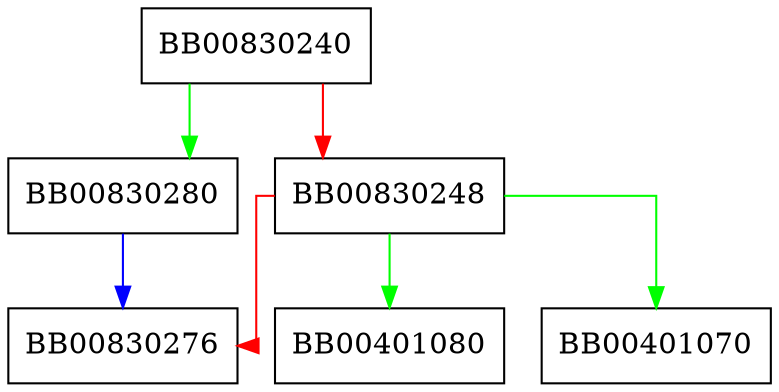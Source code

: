 digraph RSA_padding_check_none {
  node [shape="box"];
  graph [splines=ortho];
  BB00830240 -> BB00830280 [color="green"];
  BB00830240 -> BB00830248 [color="red"];
  BB00830248 -> BB00401080 [color="green"];
  BB00830248 -> BB00401070 [color="green"];
  BB00830248 -> BB00830276 [color="red"];
  BB00830280 -> BB00830276 [color="blue"];
}